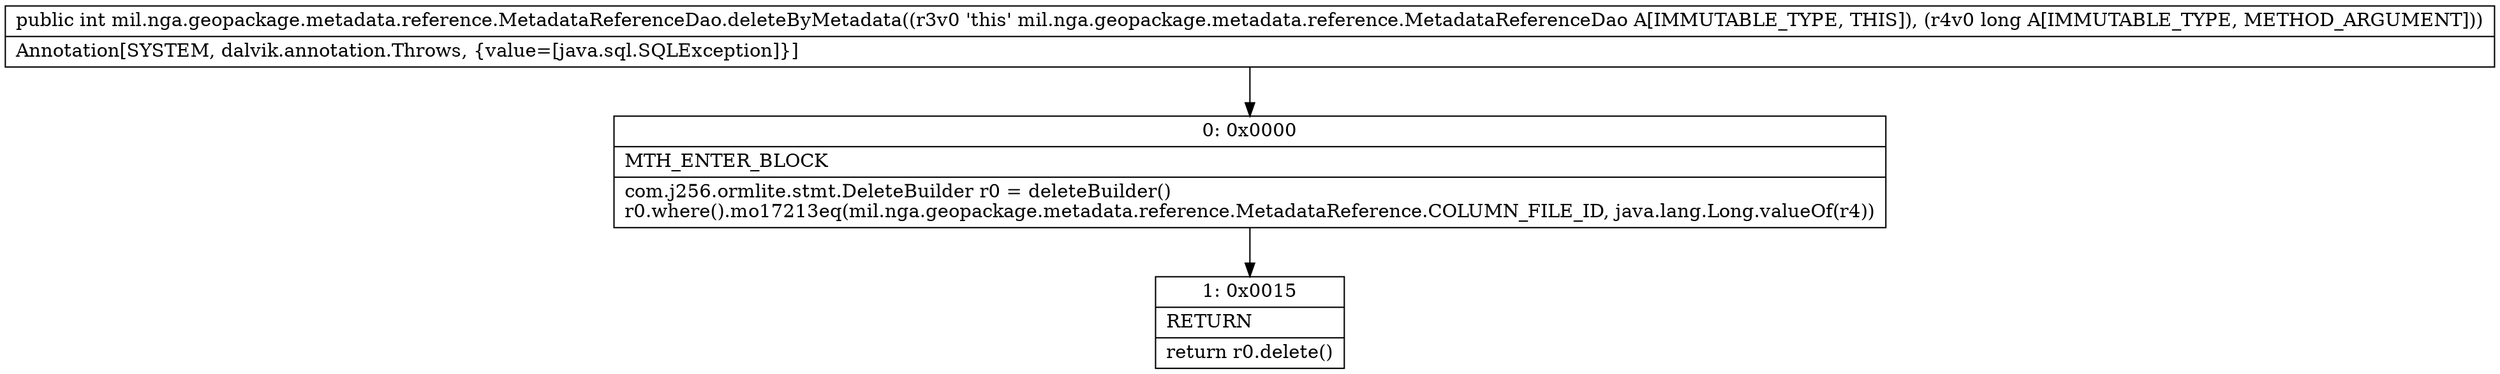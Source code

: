 digraph "CFG formil.nga.geopackage.metadata.reference.MetadataReferenceDao.deleteByMetadata(J)I" {
Node_0 [shape=record,label="{0\:\ 0x0000|MTH_ENTER_BLOCK\l|com.j256.ormlite.stmt.DeleteBuilder r0 = deleteBuilder()\lr0.where().mo17213eq(mil.nga.geopackage.metadata.reference.MetadataReference.COLUMN_FILE_ID, java.lang.Long.valueOf(r4))\l}"];
Node_1 [shape=record,label="{1\:\ 0x0015|RETURN\l|return r0.delete()\l}"];
MethodNode[shape=record,label="{public int mil.nga.geopackage.metadata.reference.MetadataReferenceDao.deleteByMetadata((r3v0 'this' mil.nga.geopackage.metadata.reference.MetadataReferenceDao A[IMMUTABLE_TYPE, THIS]), (r4v0 long A[IMMUTABLE_TYPE, METHOD_ARGUMENT]))  | Annotation[SYSTEM, dalvik.annotation.Throws, \{value=[java.sql.SQLException]\}]\l}"];
MethodNode -> Node_0;
Node_0 -> Node_1;
}

